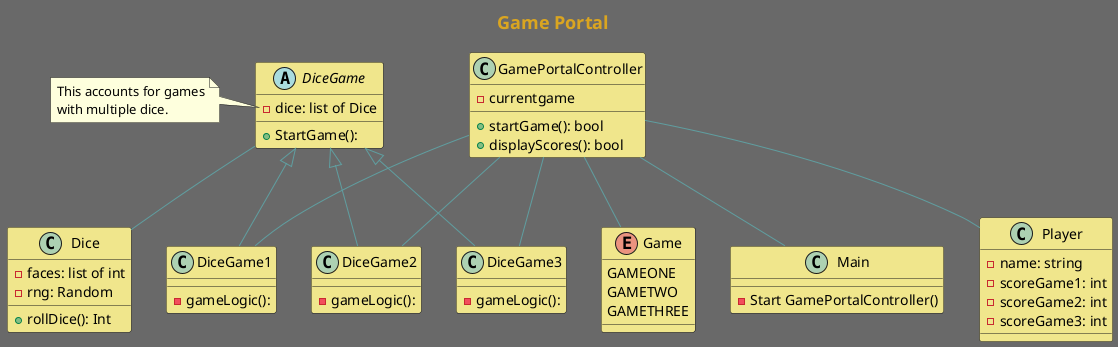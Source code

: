 @startuml
'https://plantuml.com/class-diagram
title "Game Portal"
skinparam backgroundcolor DimGrey
skinparam TitleFontColor GoldenRod
skinparam TitleFontSize 18
skinparam groupInheritance 4



skinparam class{
ArrowColor CadetBlue
backgroundcolor khaki

}

enum Game{
GAMEONE
GAMETWO
GAMETHREE

}
class "Main" as m{
- Start GamePortalController()
}

class "GamePortalController" as cont{
- currentgame
+ startGame(): bool
+ displayScores(): bool
}

class "Player" as p{
- name: string
- scoreGame1: int
- scoreGame2: int
- scoreGame3: int
}

class "Dice" as die{
- faces: list of int
- rng: Random
+ rollDice(): Int
}
abstract class "DiceGame" as g{
- dice: list of Dice
+ StartGame():
}
note left of g::Dice
This accounts for games
with multiple dice.
end note

class "DiceGame1" as g1{
- gameLogic():

}
class "DiceGame2" as g2{
- gameLogic():

}
class "DiceGame3" as g3{
- gameLogic():
}

g <|-- g1
g <|-- g2
g <|-- g3

cont -- Game
cont -- p
cont -- m
cont -- g1
cont -- g2
cont -- g3

g -- die


@enduml